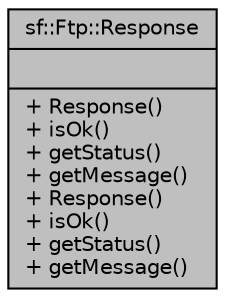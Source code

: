 digraph "sf::Ftp::Response"
{
 // LATEX_PDF_SIZE
  edge [fontname="Helvetica",fontsize="10",labelfontname="Helvetica",labelfontsize="10"];
  node [fontname="Helvetica",fontsize="10",shape=record];
  Node1 [label="{sf::Ftp::Response\n||+ Response()\l+ isOk()\l+ getStatus()\l+ getMessage()\l+ Response()\l+ isOk()\l+ getStatus()\l+ getMessage()\l}",height=0.2,width=0.4,color="black", fillcolor="grey75", style="filled", fontcolor="black",tooltip="Define a FTP response."];
}
